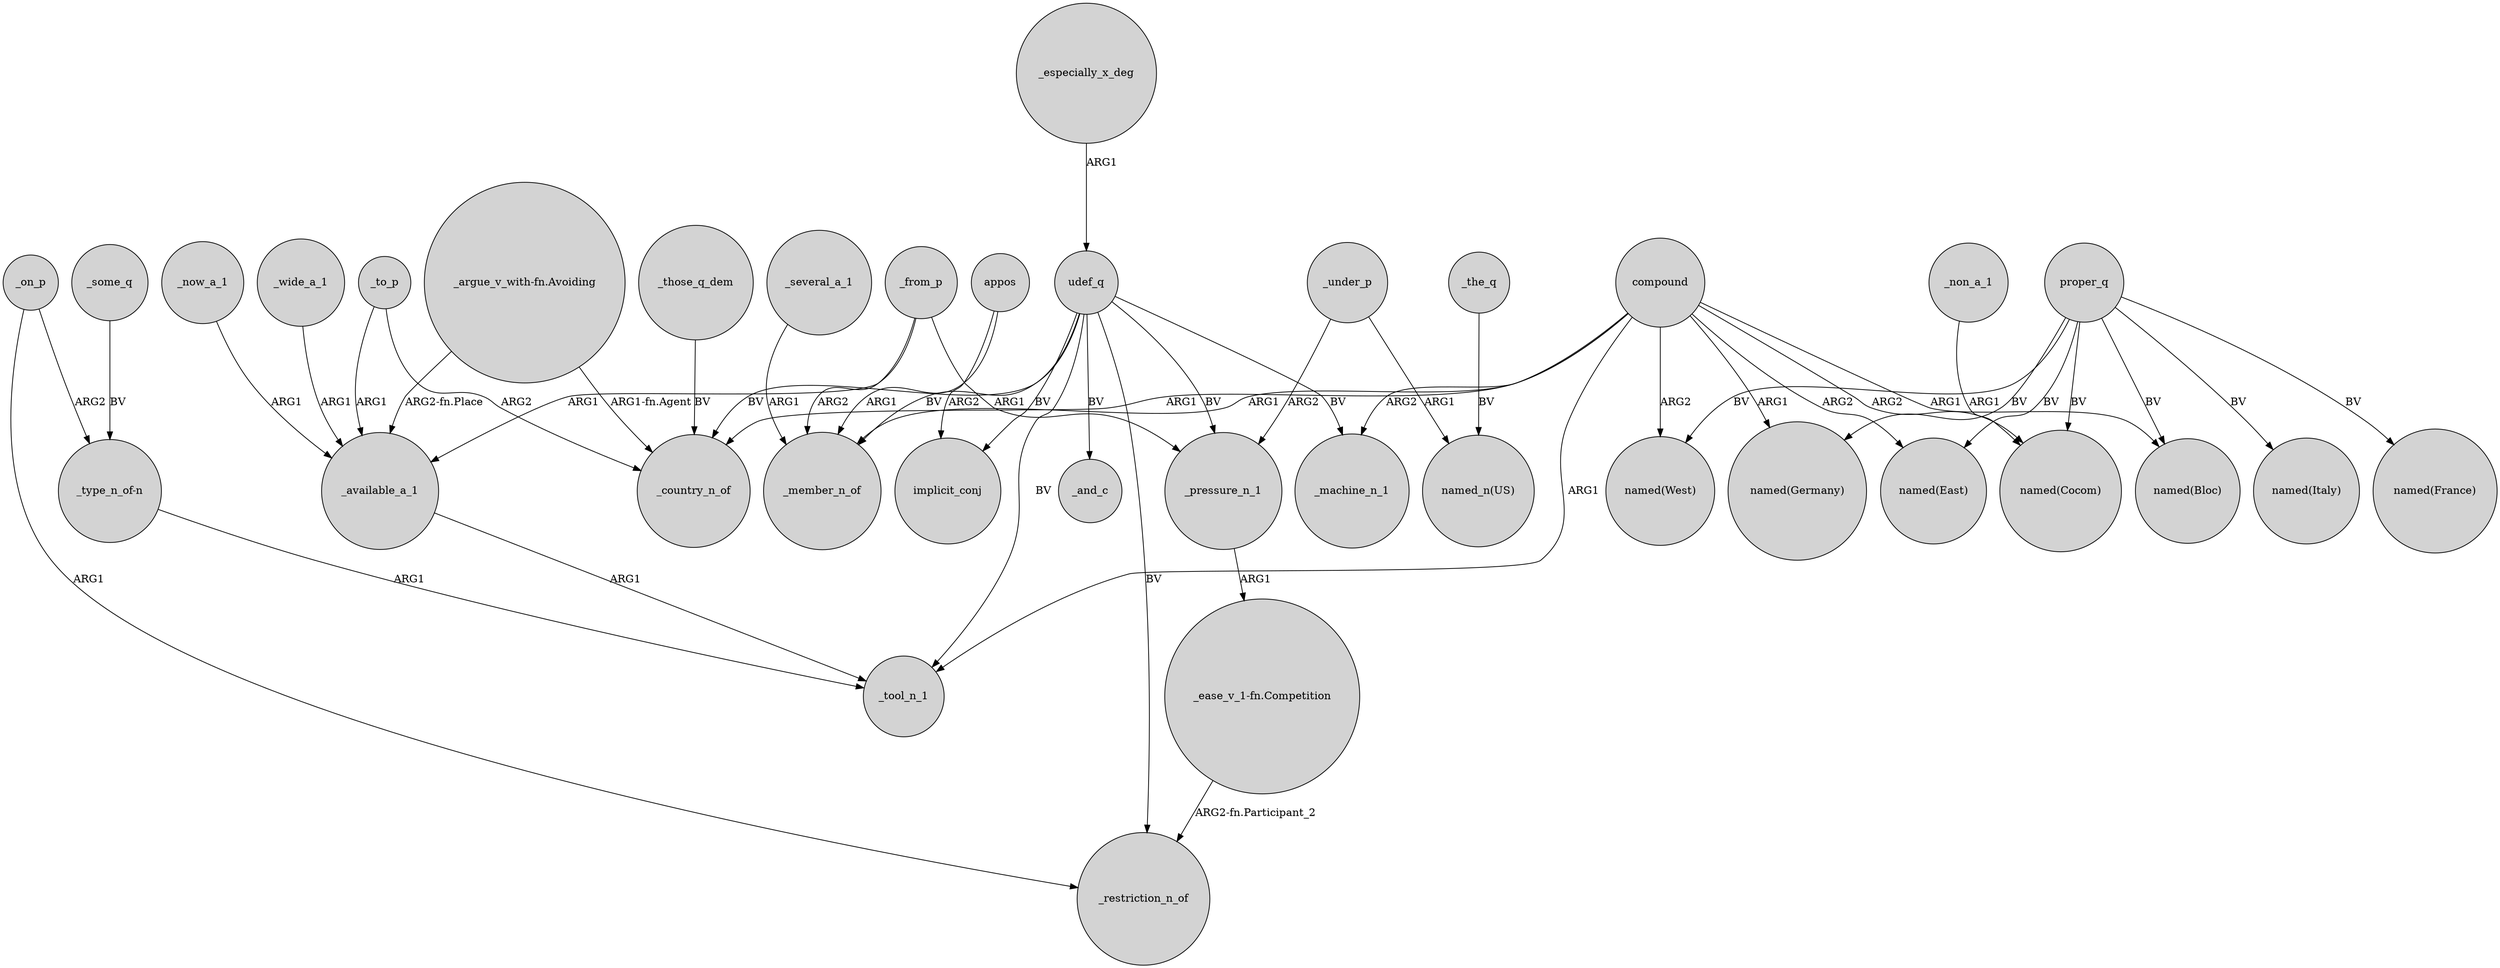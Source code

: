 digraph {
	node [shape=circle style=filled]
	_on_p -> "_type_n_of-n" [label=ARG2]
	compound -> _country_n_of [label=ARG1]
	compound -> _tool_n_1 [label=ARG1]
	compound -> "named(East)" [label=ARG2]
	"_argue_v_with-fn.Avoiding" -> _available_a_1 [label="ARG2-fn.Place"]
	udef_q -> _member_n_of [label=BV]
	_the_q -> "named_n(US)" [label=BV]
	_under_p -> "named_n(US)" [label=ARG1]
	_especially_x_deg -> udef_q [label=ARG1]
	"_argue_v_with-fn.Avoiding" -> _country_n_of [label="ARG1-fn.Agent"]
	_under_p -> _pressure_n_1 [label=ARG2]
	_to_p -> _available_a_1 [label=ARG1]
	proper_q -> "named(France)" [label=BV]
	_from_p -> _pressure_n_1 [label=ARG1]
	appos -> _member_n_of [label=ARG1]
	_from_p -> _available_a_1 [label=ARG1]
	udef_q -> _restriction_n_of [label=BV]
	_non_a_1 -> "named(Cocom)" [label=ARG1]
	udef_q -> _and_c [label=BV]
	proper_q -> "named(East)" [label=BV]
	_on_p -> _restriction_n_of [label=ARG1]
	udef_q -> _pressure_n_1 [label=BV]
	_several_a_1 -> _member_n_of [label=ARG1]
	"_type_n_of-n" -> _tool_n_1 [label=ARG1]
	appos -> implicit_conj [label=ARG2]
	proper_q -> "named(Cocom)" [label=BV]
	compound -> "named(West)" [label=ARG2]
	_now_a_1 -> _available_a_1 [label=ARG1]
	udef_q -> _machine_n_1 [label=BV]
	_those_q_dem -> _country_n_of [label=BV]
	compound -> "named(Germany)" [label=ARG1]
	_from_p -> _member_n_of [label=ARG2]
	compound -> _member_n_of [label=ARG1]
	proper_q -> "named(West)" [label=BV]
	udef_q -> _country_n_of [label=BV]
	"_ease_v_1-fn.Competition" -> _restriction_n_of [label="ARG2-fn.Participant_2"]
	compound -> "named(Bloc)" [label=ARG1]
	_some_q -> "_type_n_of-n" [label=BV]
	compound -> "named(Cocom)" [label=ARG2]
	proper_q -> "named(Bloc)" [label=BV]
	_pressure_n_1 -> "_ease_v_1-fn.Competition" [label=ARG1]
	compound -> _machine_n_1 [label=ARG2]
	_wide_a_1 -> _available_a_1 [label=ARG1]
	udef_q -> _tool_n_1 [label=BV]
	_to_p -> _country_n_of [label=ARG2]
	udef_q -> implicit_conj [label=BV]
	_available_a_1 -> _tool_n_1 [label=ARG1]
	proper_q -> "named(Italy)" [label=BV]
	proper_q -> "named(Germany)" [label=BV]
}
